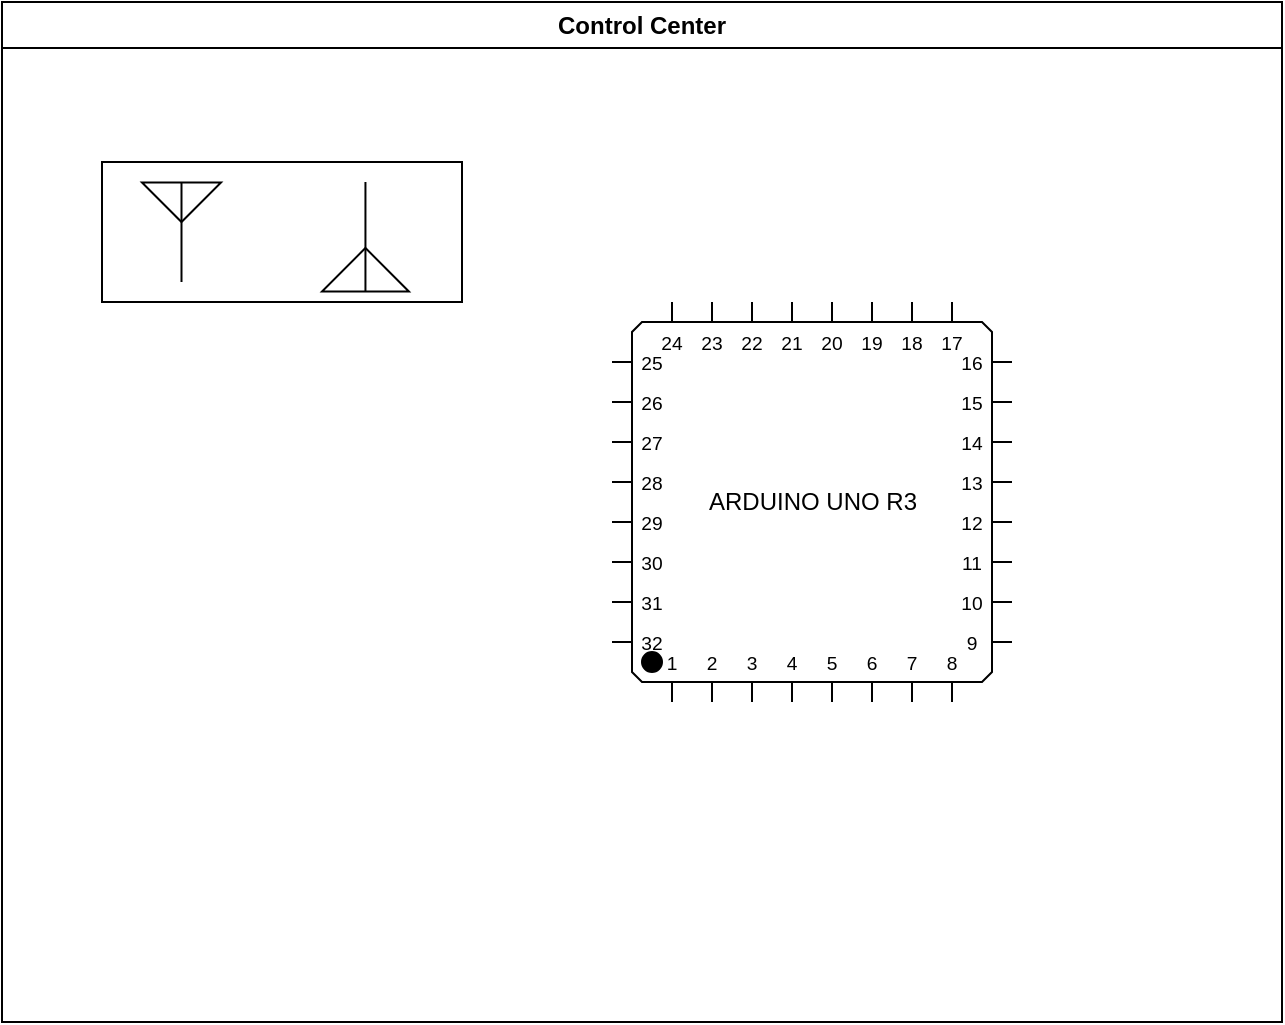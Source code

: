 <mxfile version="20.8.12" type="github">
  <diagram name="Page-1" id="AnMOG2GN0dtqPrZKWgCM">
    <mxGraphModel dx="978" dy="513" grid="1" gridSize="10" guides="1" tooltips="1" connect="1" arrows="1" fold="1" page="1" pageScale="1" pageWidth="850" pageHeight="1100" math="0" shadow="0">
      <root>
        <mxCell id="0" />
        <mxCell id="1" parent="0" />
        <mxCell id="VSblfYa6hqs7yA2SXt9l-4" value="Control Center" style="swimlane;whiteSpace=wrap;html=1;" vertex="1" parent="1">
          <mxGeometry x="120" y="260" width="640" height="510" as="geometry" />
        </mxCell>
        <mxCell id="VSblfYa6hqs7yA2SXt9l-5" value="ARDUINO UNO R3" style="shadow=0;dashed=0;align=center;html=1;strokeWidth=1;shape=mxgraph.electrical.logic_gates.qfp_ic;labelNames=a,b,c,d,e,f,g,h,i,j,k,l,m,n,o,p,q,r,s,t,u,v,w,x,y,z,a1,b1,c1,d1,e1,f1,g1,h1,i1,j1,k1,l1,m1,n1;" vertex="1" parent="VSblfYa6hqs7yA2SXt9l-4">
          <mxGeometry x="305" y="150" width="200" height="200" as="geometry" />
        </mxCell>
        <mxCell id="VSblfYa6hqs7yA2SXt9l-6" value="" style="rounded=0;whiteSpace=wrap;html=1;" vertex="1" parent="VSblfYa6hqs7yA2SXt9l-4">
          <mxGeometry x="50" y="80" width="180" height="70" as="geometry" />
        </mxCell>
        <mxCell id="VSblfYa6hqs7yA2SXt9l-8" value="" style="verticalLabelPosition=bottom;shadow=0;dashed=0;align=center;html=1;verticalAlign=top;shape=mxgraph.electrical.radio.aerial_-_antenna_2;" vertex="1" parent="VSblfYa6hqs7yA2SXt9l-4">
          <mxGeometry x="70" y="90" width="39.5" height="50" as="geometry" />
        </mxCell>
        <mxCell id="VSblfYa6hqs7yA2SXt9l-9" value="" style="verticalLabelPosition=bottom;shadow=0;dashed=0;align=center;html=1;verticalAlign=top;shape=mxgraph.electrical.radio.aerial_-_antenna_2;direction=west;" vertex="1" parent="VSblfYa6hqs7yA2SXt9l-4">
          <mxGeometry x="160" y="90" width="43.45" height="55" as="geometry" />
        </mxCell>
      </root>
    </mxGraphModel>
  </diagram>
</mxfile>
